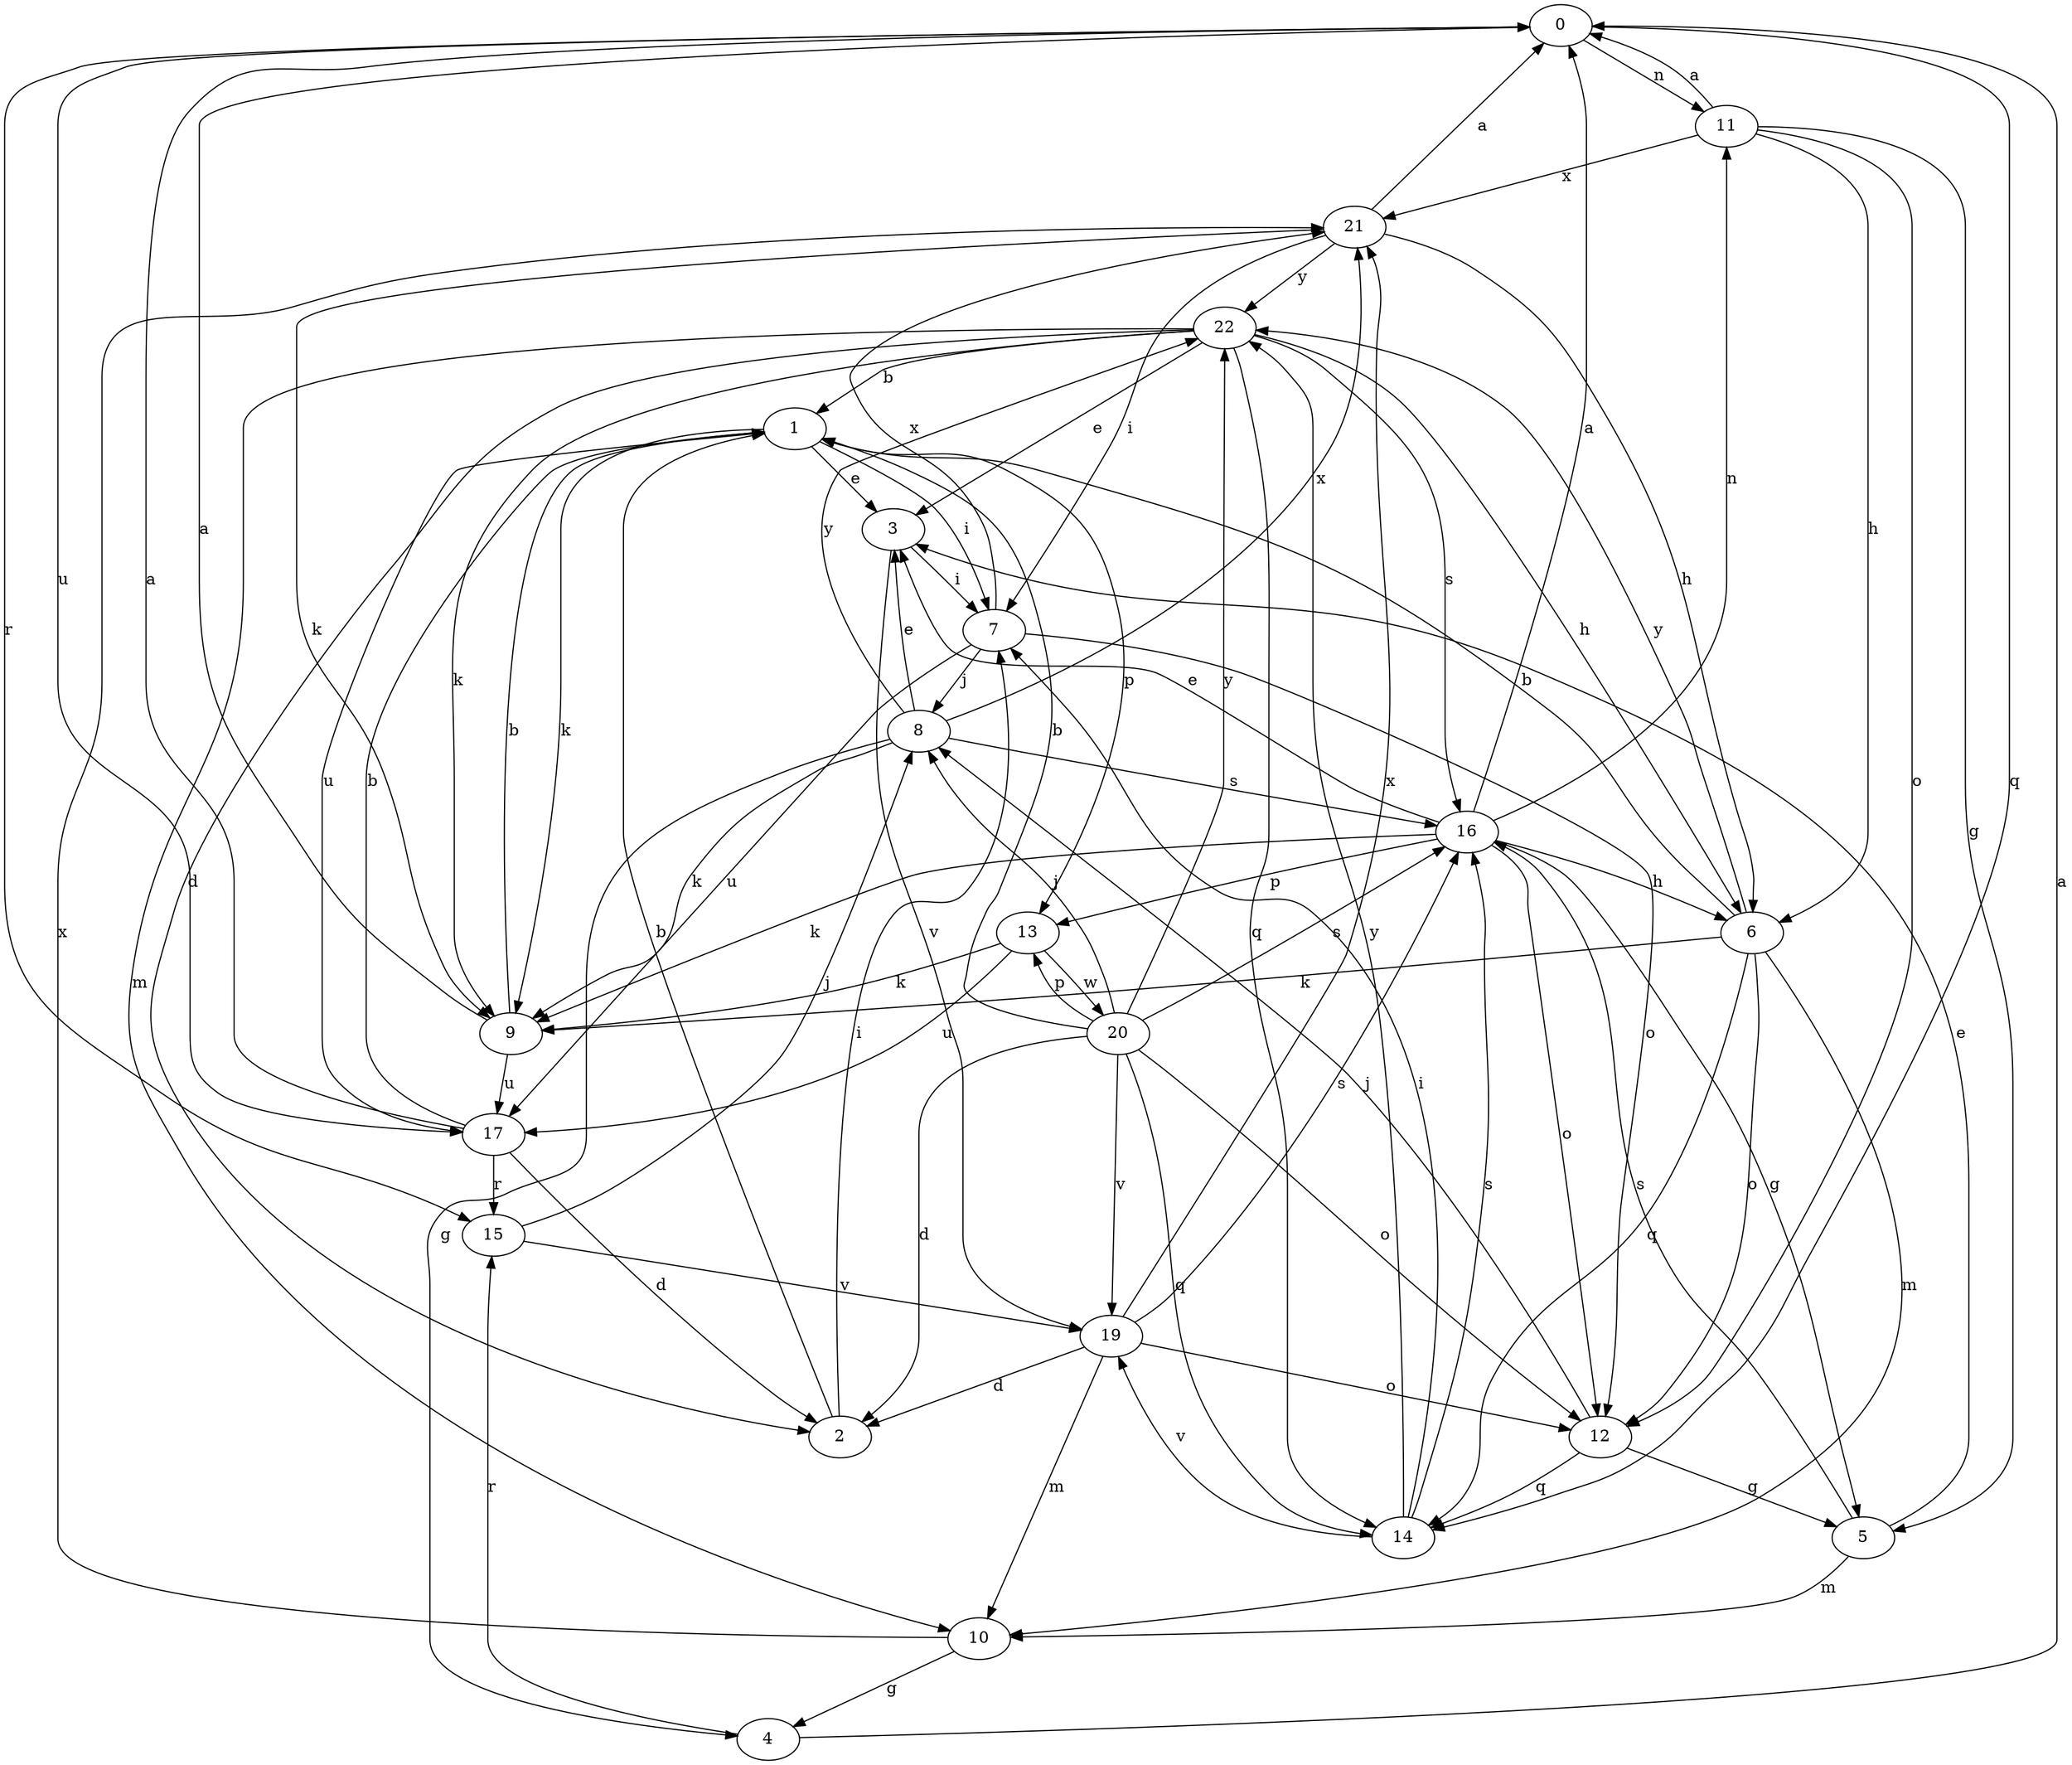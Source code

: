 strict digraph  {
0;
1;
2;
3;
4;
5;
6;
7;
8;
9;
10;
11;
12;
13;
14;
15;
16;
17;
19;
20;
21;
22;
0 -> 11  [label=n];
0 -> 14  [label=q];
0 -> 15  [label=r];
0 -> 17  [label=u];
1 -> 3  [label=e];
1 -> 7  [label=i];
1 -> 9  [label=k];
1 -> 13  [label=p];
1 -> 17  [label=u];
2 -> 1  [label=b];
2 -> 7  [label=i];
3 -> 7  [label=i];
3 -> 19  [label=v];
4 -> 0  [label=a];
4 -> 15  [label=r];
5 -> 3  [label=e];
5 -> 10  [label=m];
5 -> 16  [label=s];
6 -> 1  [label=b];
6 -> 9  [label=k];
6 -> 10  [label=m];
6 -> 12  [label=o];
6 -> 14  [label=q];
6 -> 22  [label=y];
7 -> 8  [label=j];
7 -> 12  [label=o];
7 -> 17  [label=u];
7 -> 21  [label=x];
8 -> 3  [label=e];
8 -> 4  [label=g];
8 -> 9  [label=k];
8 -> 16  [label=s];
8 -> 21  [label=x];
8 -> 22  [label=y];
9 -> 0  [label=a];
9 -> 1  [label=b];
9 -> 17  [label=u];
10 -> 4  [label=g];
10 -> 21  [label=x];
11 -> 0  [label=a];
11 -> 5  [label=g];
11 -> 6  [label=h];
11 -> 12  [label=o];
11 -> 21  [label=x];
12 -> 5  [label=g];
12 -> 8  [label=j];
12 -> 14  [label=q];
13 -> 9  [label=k];
13 -> 17  [label=u];
13 -> 20  [label=w];
14 -> 7  [label=i];
14 -> 16  [label=s];
14 -> 19  [label=v];
14 -> 22  [label=y];
15 -> 8  [label=j];
15 -> 19  [label=v];
16 -> 0  [label=a];
16 -> 3  [label=e];
16 -> 5  [label=g];
16 -> 6  [label=h];
16 -> 9  [label=k];
16 -> 11  [label=n];
16 -> 12  [label=o];
16 -> 13  [label=p];
17 -> 0  [label=a];
17 -> 1  [label=b];
17 -> 2  [label=d];
17 -> 15  [label=r];
19 -> 2  [label=d];
19 -> 10  [label=m];
19 -> 12  [label=o];
19 -> 16  [label=s];
19 -> 21  [label=x];
20 -> 1  [label=b];
20 -> 2  [label=d];
20 -> 8  [label=j];
20 -> 12  [label=o];
20 -> 13  [label=p];
20 -> 14  [label=q];
20 -> 16  [label=s];
20 -> 19  [label=v];
20 -> 22  [label=y];
21 -> 0  [label=a];
21 -> 6  [label=h];
21 -> 7  [label=i];
21 -> 9  [label=k];
21 -> 22  [label=y];
22 -> 1  [label=b];
22 -> 2  [label=d];
22 -> 3  [label=e];
22 -> 6  [label=h];
22 -> 9  [label=k];
22 -> 10  [label=m];
22 -> 14  [label=q];
22 -> 16  [label=s];
}
